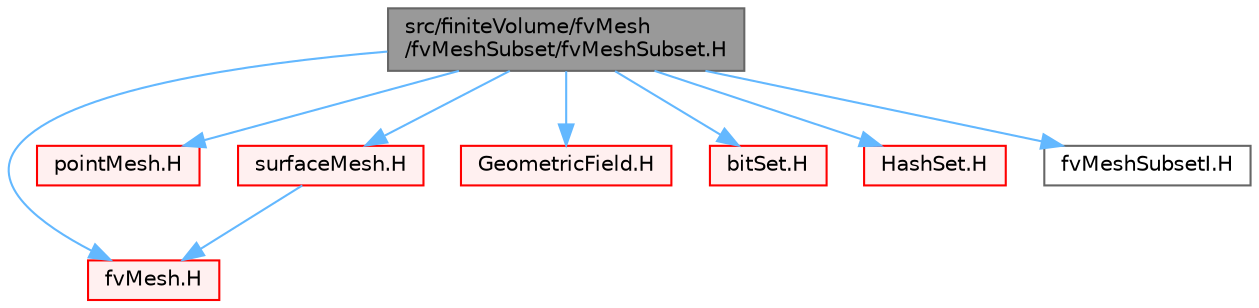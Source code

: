 digraph "src/finiteVolume/fvMesh/fvMeshSubset/fvMeshSubset.H"
{
 // LATEX_PDF_SIZE
  bgcolor="transparent";
  edge [fontname=Helvetica,fontsize=10,labelfontname=Helvetica,labelfontsize=10];
  node [fontname=Helvetica,fontsize=10,shape=box,height=0.2,width=0.4];
  Node1 [id="Node000001",label="src/finiteVolume/fvMesh\l/fvMeshSubset/fvMeshSubset.H",height=0.2,width=0.4,color="gray40", fillcolor="grey60", style="filled", fontcolor="black",tooltip=" "];
  Node1 -> Node2 [id="edge1_Node000001_Node000002",color="steelblue1",style="solid",tooltip=" "];
  Node2 [id="Node000002",label="fvMesh.H",height=0.2,width=0.4,color="red", fillcolor="#FFF0F0", style="filled",URL="$fvMesh_8H.html",tooltip=" "];
  Node1 -> Node341 [id="edge2_Node000001_Node000341",color="steelblue1",style="solid",tooltip=" "];
  Node341 [id="Node000341",label="pointMesh.H",height=0.2,width=0.4,color="red", fillcolor="#FFF0F0", style="filled",URL="$pointMesh_8H.html",tooltip=" "];
  Node1 -> Node346 [id="edge3_Node000001_Node000346",color="steelblue1",style="solid",tooltip=" "];
  Node346 [id="Node000346",label="surfaceMesh.H",height=0.2,width=0.4,color="red", fillcolor="#FFF0F0", style="filled",URL="$surfaceMesh_8H.html",tooltip=" "];
  Node346 -> Node2 [id="edge4_Node000346_Node000002",color="steelblue1",style="solid",tooltip=" "];
  Node1 -> Node347 [id="edge5_Node000001_Node000347",color="steelblue1",style="solid",tooltip=" "];
  Node347 [id="Node000347",label="GeometricField.H",height=0.2,width=0.4,color="red", fillcolor="#FFF0F0", style="filled",URL="$GeometricField_8H.html",tooltip=" "];
  Node1 -> Node190 [id="edge6_Node000001_Node000190",color="steelblue1",style="solid",tooltip=" "];
  Node190 [id="Node000190",label="bitSet.H",height=0.2,width=0.4,color="red", fillcolor="#FFF0F0", style="filled",URL="$bitSet_8H.html",tooltip=" "];
  Node1 -> Node87 [id="edge7_Node000001_Node000087",color="steelblue1",style="solid",tooltip=" "];
  Node87 [id="Node000087",label="HashSet.H",height=0.2,width=0.4,color="red", fillcolor="#FFF0F0", style="filled",URL="$HashSet_8H.html",tooltip=" "];
  Node1 -> Node369 [id="edge8_Node000001_Node000369",color="steelblue1",style="solid",tooltip=" "];
  Node369 [id="Node000369",label="fvMeshSubsetI.H",height=0.2,width=0.4,color="grey40", fillcolor="white", style="filled",URL="$fvMeshSubsetI_8H.html",tooltip=" "];
}
